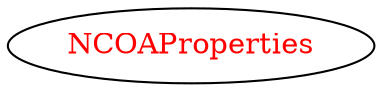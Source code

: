 digraph dependencyGraph {
 concentrate=true;
 ranksep="2.0";
 rankdir="LR"; 
 splines="ortho";
"NCOAProperties" [fontcolor="red"];
}
